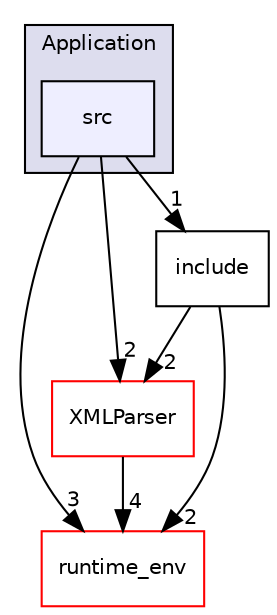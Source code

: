 digraph "frameworks/Application/src" {
  compound=true
  node [ fontsize="10", fontname="Helvetica"];
  edge [ labelfontsize="10", labelfontname="Helvetica"];
  subgraph clusterdir_8aabdcfce34c4bac61caf3af373d0f0e {
    graph [ bgcolor="#ddddee", pencolor="black", label="Application" fontname="Helvetica", fontsize="10", URL="dir_8aabdcfce34c4bac61caf3af373d0f0e.html"]
  dir_291e89667eecc07e8ba49edf291f2124 [shape=box, label="src", style="filled", fillcolor="#eeeeff", pencolor="black", URL="dir_291e89667eecc07e8ba49edf291f2124.html"];
  }
  dir_82d23cf221d390315bcc70b79c1eb009 [shape=box label="XMLParser" fillcolor="white" style="filled" color="red" URL="dir_82d23cf221d390315bcc70b79c1eb009.html"];
  dir_f225e4d86008d3e73336a06c8611e2b4 [shape=box label="runtime_env" fillcolor="white" style="filled" color="red" URL="dir_f225e4d86008d3e73336a06c8611e2b4.html"];
  dir_4808971001db6084ffb749e32f997bdb [shape=box label="include" URL="dir_4808971001db6084ffb749e32f997bdb.html"];
  dir_82d23cf221d390315bcc70b79c1eb009->dir_f225e4d86008d3e73336a06c8611e2b4 [headlabel="4", labeldistance=1.5 headhref="dir_000031_000034.html"];
  dir_291e89667eecc07e8ba49edf291f2124->dir_82d23cf221d390315bcc70b79c1eb009 [headlabel="2", labeldistance=1.5 headhref="dir_000003_000031.html"];
  dir_291e89667eecc07e8ba49edf291f2124->dir_f225e4d86008d3e73336a06c8611e2b4 [headlabel="3", labeldistance=1.5 headhref="dir_000003_000034.html"];
  dir_291e89667eecc07e8ba49edf291f2124->dir_4808971001db6084ffb749e32f997bdb [headlabel="1", labeldistance=1.5 headhref="dir_000003_000002.html"];
  dir_4808971001db6084ffb749e32f997bdb->dir_82d23cf221d390315bcc70b79c1eb009 [headlabel="2", labeldistance=1.5 headhref="dir_000002_000031.html"];
  dir_4808971001db6084ffb749e32f997bdb->dir_f225e4d86008d3e73336a06c8611e2b4 [headlabel="2", labeldistance=1.5 headhref="dir_000002_000034.html"];
}
